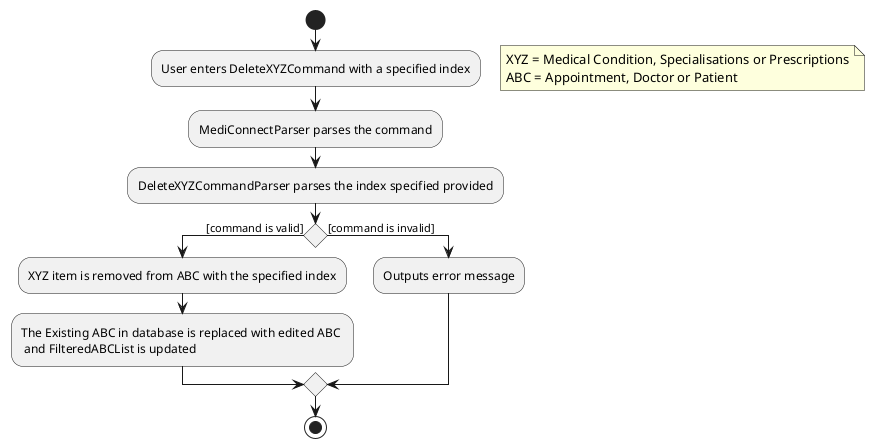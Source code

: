 @startuml
'https://plantuml.com/activity-diagram-beta

start
:User enters DeleteXYZCommand with a specified index;
floating note right
    XYZ = Medical Condition, Specialisations or Prescriptions
    ABC = Appointment, Doctor or Patient
end note
:MediConnectParser parses the command;
:DeleteXYZCommandParser parses the index specified provided;
if () then ([command is valid])
  :XYZ item is removed from ABC with the specified index;
  :The Existing ABC in database is replaced with edited ABC \n and FilteredABCList is updated;
else ([command is invalid])
  :Outputs error message;
endif

stop

@enduml
